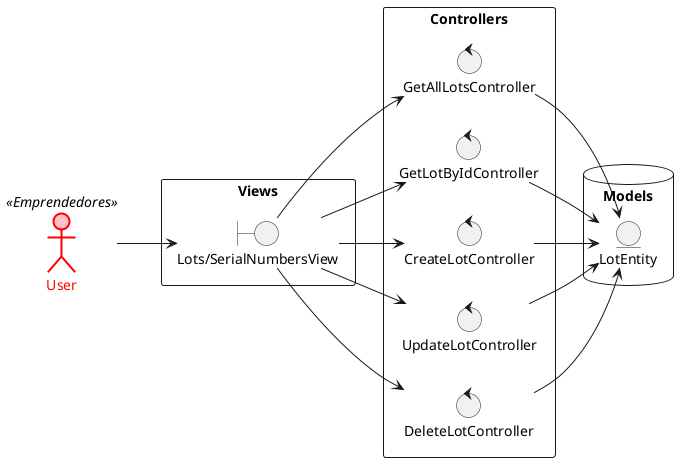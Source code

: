 @startuml LotsAndSerialNumbers
left to right direction

actor "User" as user <<Emprendedores>> #pink;line:red;line.bold;text:red

rectangle "Views" as Views {
  boundary "Lots/SerialNumbersView" as LotsView
}

database "Models" as Entities {
  entity LotEntity
}

rectangle "Controllers" as Controllers {
  control GetAllLotsController
  control GetLotByIdController
  control CreateLotController
  control UpdateLotController
  control DeleteLotController
}

user --> LotsView

LotsView --> GetAllLotsController
LotsView --> GetLotByIdController
LotsView --> CreateLotController
LotsView --> UpdateLotController
LotsView --> DeleteLotController

GetAllLotsController --> LotEntity
GetLotByIdController --> LotEntity
CreateLotController --> LotEntity
UpdateLotController --> LotEntity
DeleteLotController --> LotEntity


@enduml